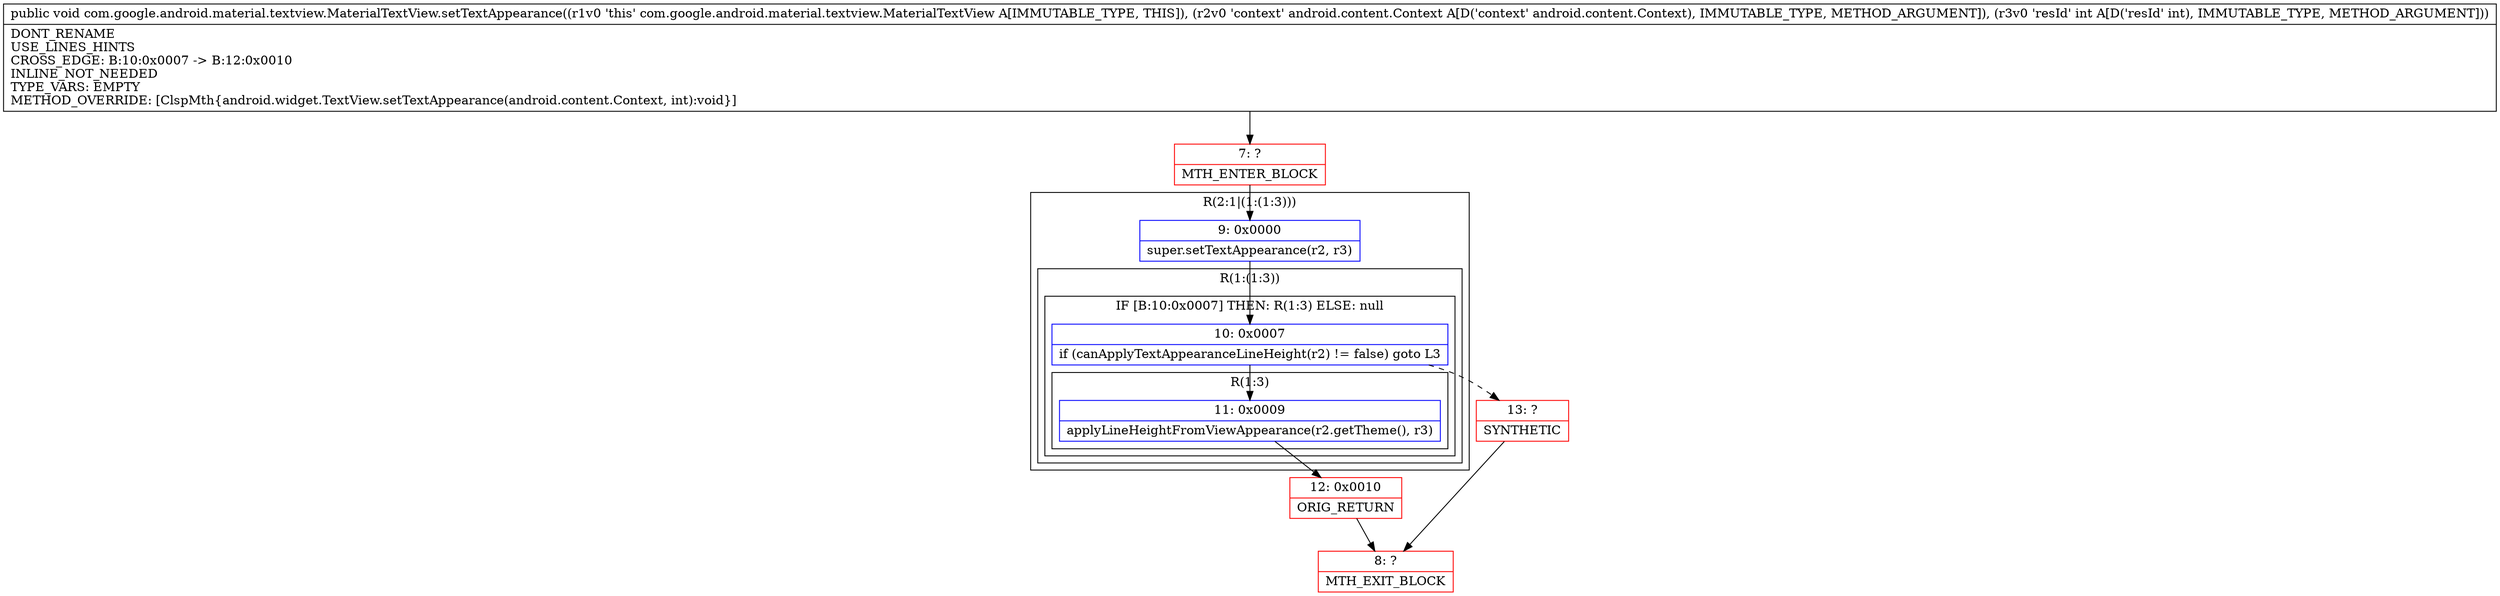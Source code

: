 digraph "CFG forcom.google.android.material.textview.MaterialTextView.setTextAppearance(Landroid\/content\/Context;I)V" {
subgraph cluster_Region_1024019068 {
label = "R(2:1|(1:(1:3)))";
node [shape=record,color=blue];
Node_9 [shape=record,label="{9\:\ 0x0000|super.setTextAppearance(r2, r3)\l}"];
subgraph cluster_Region_20887849 {
label = "R(1:(1:3))";
node [shape=record,color=blue];
subgraph cluster_IfRegion_2025957019 {
label = "IF [B:10:0x0007] THEN: R(1:3) ELSE: null";
node [shape=record,color=blue];
Node_10 [shape=record,label="{10\:\ 0x0007|if (canApplyTextAppearanceLineHeight(r2) != false) goto L3\l}"];
subgraph cluster_Region_1946413434 {
label = "R(1:3)";
node [shape=record,color=blue];
Node_11 [shape=record,label="{11\:\ 0x0009|applyLineHeightFromViewAppearance(r2.getTheme(), r3)\l}"];
}
}
}
}
Node_7 [shape=record,color=red,label="{7\:\ ?|MTH_ENTER_BLOCK\l}"];
Node_12 [shape=record,color=red,label="{12\:\ 0x0010|ORIG_RETURN\l}"];
Node_8 [shape=record,color=red,label="{8\:\ ?|MTH_EXIT_BLOCK\l}"];
Node_13 [shape=record,color=red,label="{13\:\ ?|SYNTHETIC\l}"];
MethodNode[shape=record,label="{public void com.google.android.material.textview.MaterialTextView.setTextAppearance((r1v0 'this' com.google.android.material.textview.MaterialTextView A[IMMUTABLE_TYPE, THIS]), (r2v0 'context' android.content.Context A[D('context' android.content.Context), IMMUTABLE_TYPE, METHOD_ARGUMENT]), (r3v0 'resId' int A[D('resId' int), IMMUTABLE_TYPE, METHOD_ARGUMENT]))  | DONT_RENAME\lUSE_LINES_HINTS\lCROSS_EDGE: B:10:0x0007 \-\> B:12:0x0010\lINLINE_NOT_NEEDED\lTYPE_VARS: EMPTY\lMETHOD_OVERRIDE: [ClspMth\{android.widget.TextView.setTextAppearance(android.content.Context, int):void\}]\l}"];
MethodNode -> Node_7;Node_9 -> Node_10;
Node_10 -> Node_11;
Node_10 -> Node_13[style=dashed];
Node_11 -> Node_12;
Node_7 -> Node_9;
Node_12 -> Node_8;
Node_13 -> Node_8;
}

